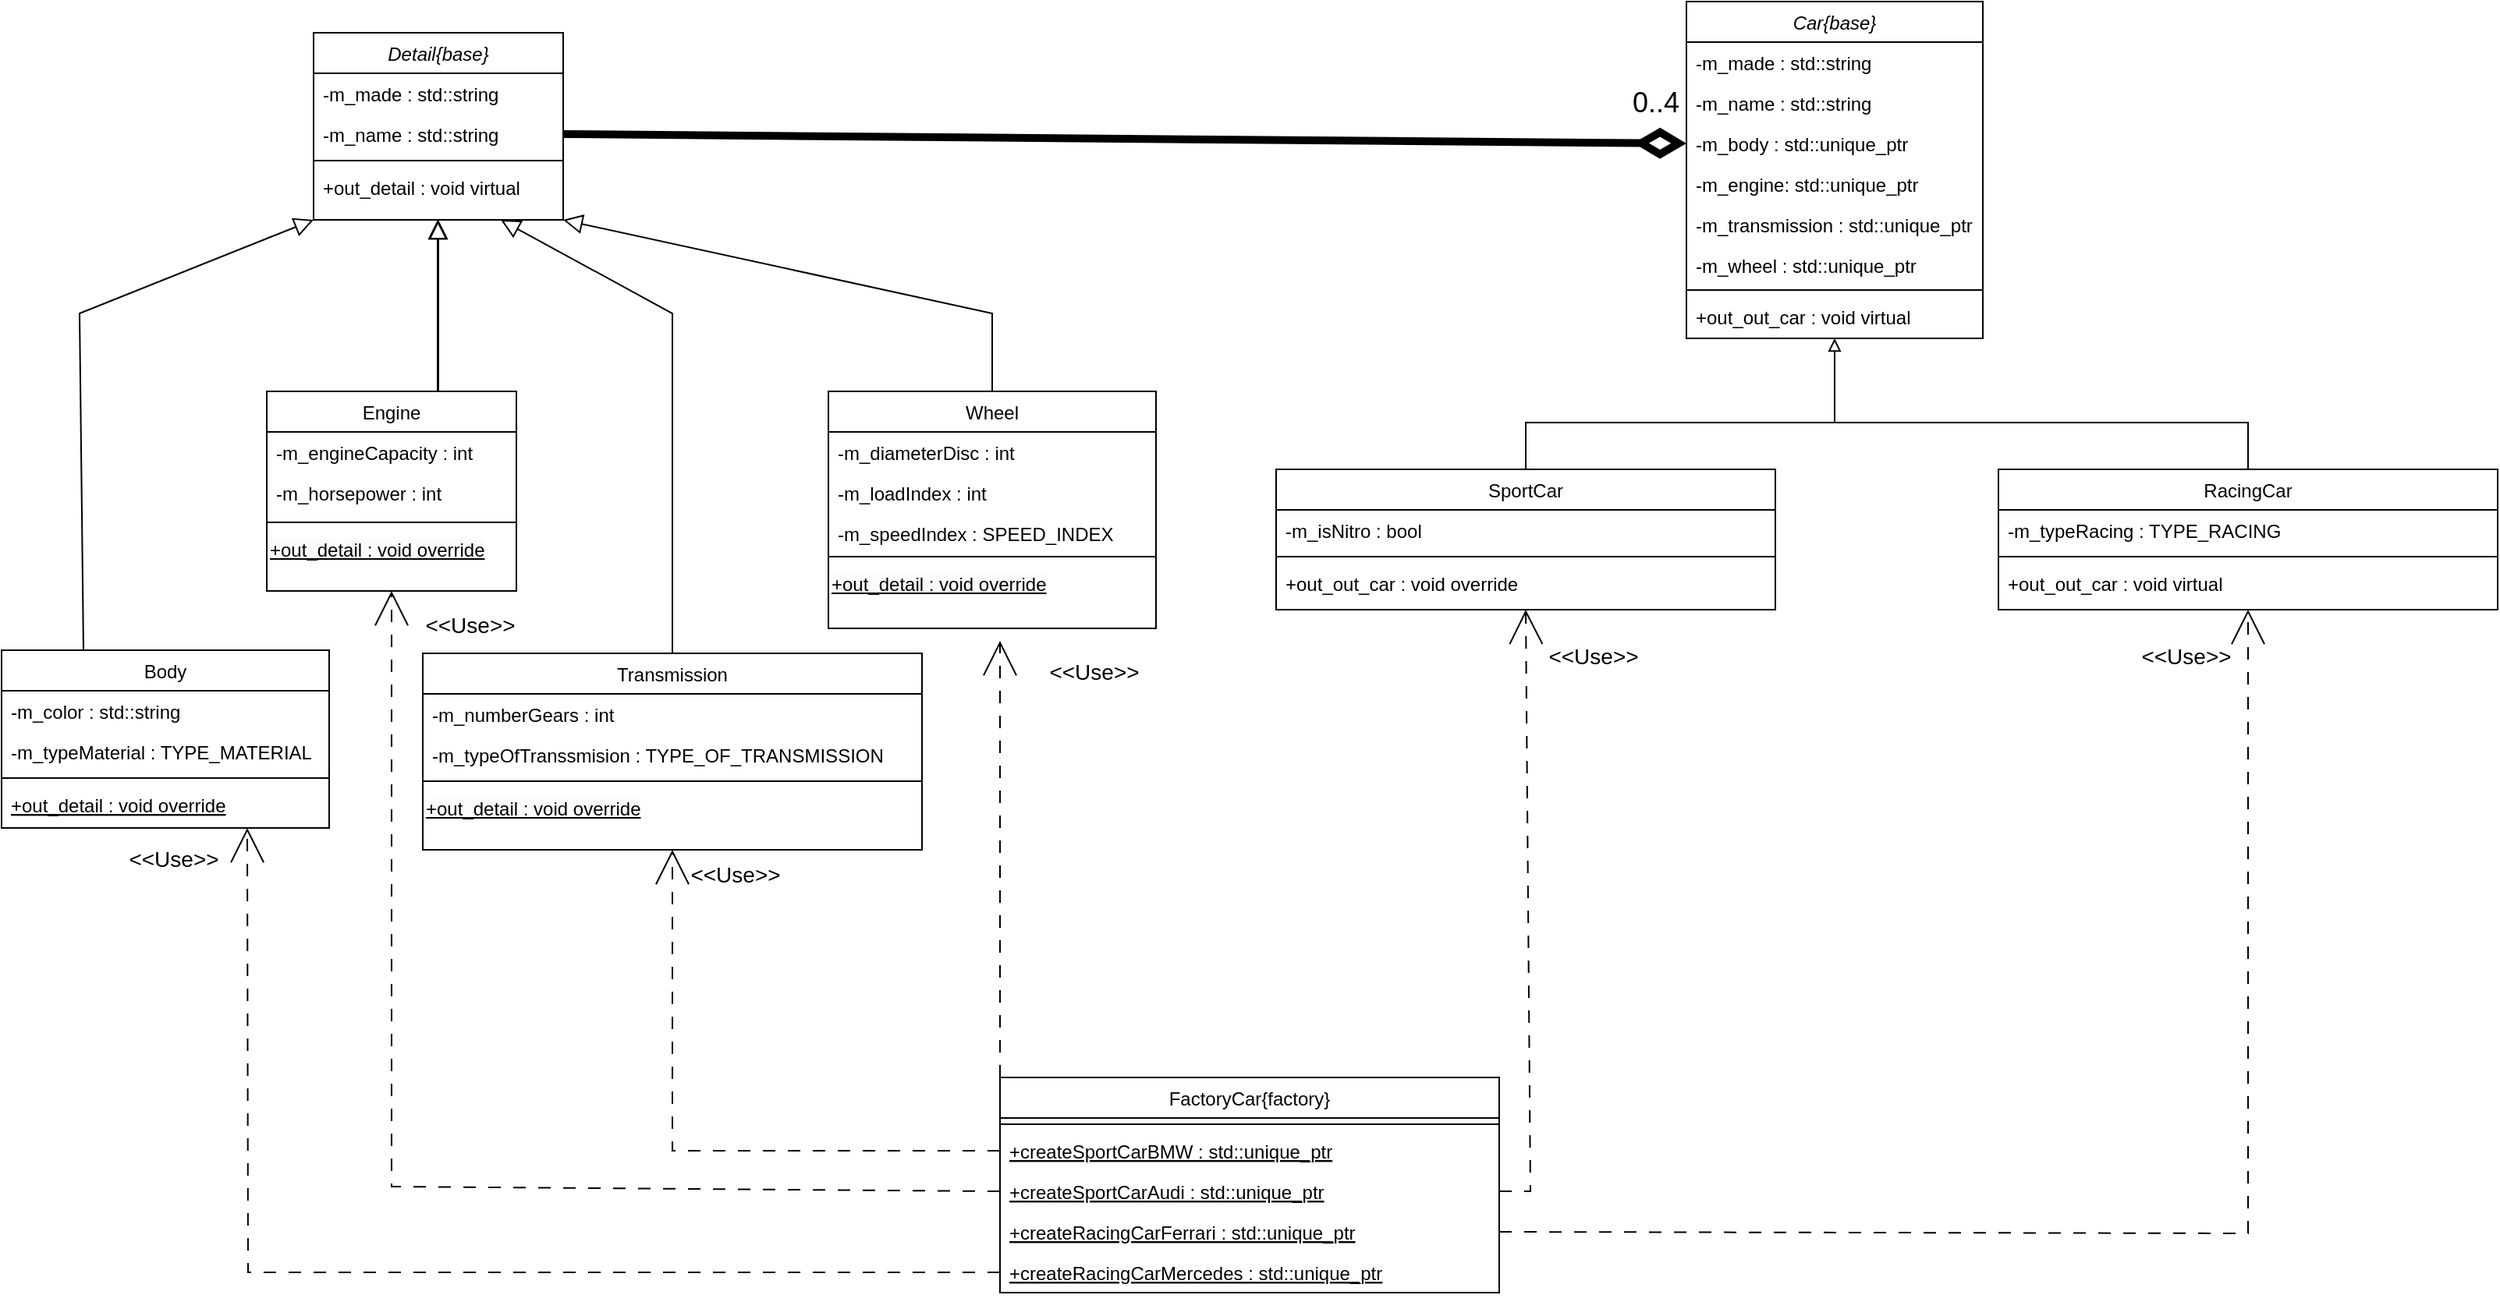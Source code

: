 <mxfile version="24.6.2" type="device">
  <diagram id="C5RBs43oDa-KdzZeNtuy" name="Page-1">
    <mxGraphModel dx="2074" dy="1123" grid="1" gridSize="10" guides="1" tooltips="1" connect="1" arrows="1" fold="1" page="1" pageScale="1" pageWidth="827" pageHeight="1169" math="0" shadow="0">
      <root>
        <mxCell id="WIyWlLk6GJQsqaUBKTNV-0" />
        <mxCell id="WIyWlLk6GJQsqaUBKTNV-1" parent="WIyWlLk6GJQsqaUBKTNV-0" />
        <mxCell id="zkfFHV4jXpPFQw0GAbJ--0" value="Detail{base}" style="swimlane;fontStyle=2;align=center;verticalAlign=top;childLayout=stackLayout;horizontal=1;startSize=26;horizontalStack=0;resizeParent=1;resizeLast=0;collapsible=1;marginBottom=0;rounded=0;shadow=0;strokeWidth=1;" parent="WIyWlLk6GJQsqaUBKTNV-1" vertex="1">
          <mxGeometry x="210" y="20" width="160" height="120" as="geometry">
            <mxRectangle x="230" y="140" width="160" height="26" as="alternateBounds" />
          </mxGeometry>
        </mxCell>
        <mxCell id="zkfFHV4jXpPFQw0GAbJ--1" value="-m_made : std::string   " style="text;align=left;verticalAlign=top;spacingLeft=4;spacingRight=4;overflow=hidden;rotatable=0;points=[[0,0.5],[1,0.5]];portConstraint=eastwest;" parent="zkfFHV4jXpPFQw0GAbJ--0" vertex="1">
          <mxGeometry y="26" width="160" height="26" as="geometry" />
        </mxCell>
        <mxCell id="zkfFHV4jXpPFQw0GAbJ--2" value="-m_name : std::string" style="text;align=left;verticalAlign=top;spacingLeft=4;spacingRight=4;overflow=hidden;rotatable=0;points=[[0,0.5],[1,0.5]];portConstraint=eastwest;rounded=0;shadow=0;html=0;" parent="zkfFHV4jXpPFQw0GAbJ--0" vertex="1">
          <mxGeometry y="52" width="160" height="26" as="geometry" />
        </mxCell>
        <mxCell id="zkfFHV4jXpPFQw0GAbJ--4" value="" style="line;html=1;strokeWidth=1;align=left;verticalAlign=middle;spacingTop=-1;spacingLeft=3;spacingRight=3;rotatable=0;labelPosition=right;points=[];portConstraint=eastwest;" parent="zkfFHV4jXpPFQw0GAbJ--0" vertex="1">
          <mxGeometry y="78" width="160" height="8" as="geometry" />
        </mxCell>
        <mxCell id="zkfFHV4jXpPFQw0GAbJ--5" value="+out_detail : void virtual" style="text;align=left;verticalAlign=top;spacingLeft=4;spacingRight=4;overflow=hidden;rotatable=0;points=[[0,0.5],[1,0.5]];portConstraint=eastwest;" parent="zkfFHV4jXpPFQw0GAbJ--0" vertex="1">
          <mxGeometry y="86" width="160" height="26" as="geometry" />
        </mxCell>
        <mxCell id="zkfFHV4jXpPFQw0GAbJ--6" value="Body" style="swimlane;fontStyle=0;align=center;verticalAlign=top;childLayout=stackLayout;horizontal=1;startSize=26;horizontalStack=0;resizeParent=1;resizeLast=0;collapsible=1;marginBottom=0;rounded=0;shadow=0;strokeWidth=1;" parent="WIyWlLk6GJQsqaUBKTNV-1" vertex="1">
          <mxGeometry x="10" y="416" width="210" height="114" as="geometry">
            <mxRectangle x="130" y="380" width="160" height="26" as="alternateBounds" />
          </mxGeometry>
        </mxCell>
        <mxCell id="zkfFHV4jXpPFQw0GAbJ--7" value="-m_color : std::string" style="text;align=left;verticalAlign=top;spacingLeft=4;spacingRight=4;overflow=hidden;rotatable=0;points=[[0,0.5],[1,0.5]];portConstraint=eastwest;" parent="zkfFHV4jXpPFQw0GAbJ--6" vertex="1">
          <mxGeometry y="26" width="210" height="26" as="geometry" />
        </mxCell>
        <mxCell id="zkfFHV4jXpPFQw0GAbJ--8" value="-m_typeMaterial : TYPE_MATERIAL" style="text;align=left;verticalAlign=top;spacingLeft=4;spacingRight=4;overflow=hidden;rotatable=0;points=[[0,0.5],[1,0.5]];portConstraint=eastwest;rounded=0;shadow=0;html=0;" parent="zkfFHV4jXpPFQw0GAbJ--6" vertex="1">
          <mxGeometry y="52" width="210" height="26" as="geometry" />
        </mxCell>
        <mxCell id="zkfFHV4jXpPFQw0GAbJ--9" value="" style="line;html=1;strokeWidth=1;align=left;verticalAlign=middle;spacingTop=-1;spacingLeft=3;spacingRight=3;rotatable=0;labelPosition=right;points=[];portConstraint=eastwest;" parent="zkfFHV4jXpPFQw0GAbJ--6" vertex="1">
          <mxGeometry y="78" width="210" height="8" as="geometry" />
        </mxCell>
        <mxCell id="zkfFHV4jXpPFQw0GAbJ--10" value="+out_detail : void override" style="text;align=left;verticalAlign=top;spacingLeft=4;spacingRight=4;overflow=hidden;rotatable=0;points=[[0,0.5],[1,0.5]];portConstraint=eastwest;fontStyle=4" parent="zkfFHV4jXpPFQw0GAbJ--6" vertex="1">
          <mxGeometry y="86" width="210" height="26" as="geometry" />
        </mxCell>
        <mxCell id="zkfFHV4jXpPFQw0GAbJ--13" value="Engine" style="swimlane;fontStyle=0;align=center;verticalAlign=top;childLayout=stackLayout;horizontal=1;startSize=26;horizontalStack=0;resizeParent=1;resizeLast=0;collapsible=1;marginBottom=0;rounded=0;shadow=0;strokeWidth=1;" parent="WIyWlLk6GJQsqaUBKTNV-1" vertex="1">
          <mxGeometry x="180" y="250" width="160" height="128" as="geometry">
            <mxRectangle x="340" y="380" width="170" height="26" as="alternateBounds" />
          </mxGeometry>
        </mxCell>
        <mxCell id="zkfFHV4jXpPFQw0GAbJ--14" value="-m_engineCapacity : int" style="text;align=left;verticalAlign=top;spacingLeft=4;spacingRight=4;overflow=hidden;rotatable=0;points=[[0,0.5],[1,0.5]];portConstraint=eastwest;" parent="zkfFHV4jXpPFQw0GAbJ--13" vertex="1">
          <mxGeometry y="26" width="160" height="26" as="geometry" />
        </mxCell>
        <mxCell id="qHjqU7d9DYPqVsmIMvo--12" value="-m_horsepower : int" style="text;align=left;verticalAlign=top;spacingLeft=4;spacingRight=4;overflow=hidden;rotatable=0;points=[[0,0.5],[1,0.5]];portConstraint=eastwest;" parent="zkfFHV4jXpPFQw0GAbJ--13" vertex="1">
          <mxGeometry y="52" width="160" height="28" as="geometry" />
        </mxCell>
        <mxCell id="zkfFHV4jXpPFQw0GAbJ--15" value="" style="line;html=1;strokeWidth=1;align=left;verticalAlign=middle;spacingTop=-1;spacingLeft=3;spacingRight=3;rotatable=0;labelPosition=right;points=[];portConstraint=eastwest;" parent="zkfFHV4jXpPFQw0GAbJ--13" vertex="1">
          <mxGeometry y="80" width="160" height="8" as="geometry" />
        </mxCell>
        <mxCell id="qHjqU7d9DYPqVsmIMvo--21" value="&lt;span style=&quot;color: rgb(0, 0, 0); font-family: Helvetica; font-size: 12px; font-style: normal; font-variant-ligatures: normal; font-variant-caps: normal; font-weight: 400; letter-spacing: normal; orphans: 2; text-align: left; text-indent: 0px; text-transform: none; widows: 2; word-spacing: 0px; -webkit-text-stroke-width: 0px; white-space: nowrap; background-color: rgb(251, 251, 251); text-decoration: underline; display: inline !important; float: none;&quot;&gt;+out_detail : void override&lt;/span&gt;" style="text;whiteSpace=wrap;html=1;" parent="zkfFHV4jXpPFQw0GAbJ--13" vertex="1">
          <mxGeometry y="88" width="160" height="40" as="geometry" />
        </mxCell>
        <mxCell id="zkfFHV4jXpPFQw0GAbJ--16" value="" style="endArrow=block;endSize=10;endFill=0;shadow=0;strokeWidth=1;rounded=0;curved=0;edgeStyle=elbowEdgeStyle;elbow=vertical;" parent="WIyWlLk6GJQsqaUBKTNV-1" source="zkfFHV4jXpPFQw0GAbJ--13" target="zkfFHV4jXpPFQw0GAbJ--0" edge="1">
          <mxGeometry width="160" relative="1" as="geometry">
            <mxPoint x="200" y="273" as="sourcePoint" />
            <mxPoint x="300" y="171" as="targetPoint" />
            <Array as="points">
              <mxPoint x="290" y="195" />
            </Array>
          </mxGeometry>
        </mxCell>
        <mxCell id="qHjqU7d9DYPqVsmIMvo--0" value="Transmission" style="swimlane;fontStyle=0;align=center;verticalAlign=top;childLayout=stackLayout;horizontal=1;startSize=26;horizontalStack=0;resizeParent=1;resizeLast=0;collapsible=1;marginBottom=0;rounded=0;shadow=0;strokeWidth=1;" parent="WIyWlLk6GJQsqaUBKTNV-1" vertex="1">
          <mxGeometry x="280" y="418" width="320" height="126" as="geometry">
            <mxRectangle x="340" y="380" width="170" height="26" as="alternateBounds" />
          </mxGeometry>
        </mxCell>
        <mxCell id="qHjqU7d9DYPqVsmIMvo--1" value="-m_numberGears : int" style="text;align=left;verticalAlign=top;spacingLeft=4;spacingRight=4;overflow=hidden;rotatable=0;points=[[0,0.5],[1,0.5]];portConstraint=eastwest;" parent="qHjqU7d9DYPqVsmIMvo--0" vertex="1">
          <mxGeometry y="26" width="320" height="26" as="geometry" />
        </mxCell>
        <mxCell id="qHjqU7d9DYPqVsmIMvo--19" value="-m_typeOfTranssmision : TYPE_OF_TRANSMISSION" style="text;align=left;verticalAlign=top;spacingLeft=4;spacingRight=4;overflow=hidden;rotatable=0;points=[[0,0.5],[1,0.5]];portConstraint=eastwest;" parent="qHjqU7d9DYPqVsmIMvo--0" vertex="1">
          <mxGeometry y="52" width="320" height="26" as="geometry" />
        </mxCell>
        <mxCell id="qHjqU7d9DYPqVsmIMvo--2" value="" style="line;html=1;strokeWidth=1;align=left;verticalAlign=middle;spacingTop=-1;spacingLeft=3;spacingRight=3;rotatable=0;labelPosition=right;points=[];portConstraint=eastwest;" parent="qHjqU7d9DYPqVsmIMvo--0" vertex="1">
          <mxGeometry y="78" width="320" height="8" as="geometry" />
        </mxCell>
        <mxCell id="qHjqU7d9DYPqVsmIMvo--20" value="&lt;span style=&quot;color: rgb(0, 0, 0); font-family: Helvetica; font-size: 12px; font-style: normal; font-variant-ligatures: normal; font-variant-caps: normal; font-weight: 400; letter-spacing: normal; orphans: 2; text-align: left; text-indent: 0px; text-transform: none; widows: 2; word-spacing: 0px; -webkit-text-stroke-width: 0px; white-space: nowrap; background-color: rgb(251, 251, 251); text-decoration: underline; display: inline !important; float: none;&quot;&gt;+out_detail : void override&lt;/span&gt;" style="text;whiteSpace=wrap;html=1;" parent="qHjqU7d9DYPqVsmIMvo--0" vertex="1">
          <mxGeometry y="86" width="320" height="40" as="geometry" />
        </mxCell>
        <mxCell id="qHjqU7d9DYPqVsmIMvo--3" value="Wheel" style="swimlane;fontStyle=0;align=center;verticalAlign=top;childLayout=stackLayout;horizontal=1;startSize=26;horizontalStack=0;resizeParent=1;resizeLast=0;collapsible=1;marginBottom=0;rounded=0;shadow=0;strokeWidth=1;" parent="WIyWlLk6GJQsqaUBKTNV-1" vertex="1">
          <mxGeometry x="540" y="250" width="210" height="152" as="geometry">
            <mxRectangle x="340" y="380" width="170" height="26" as="alternateBounds" />
          </mxGeometry>
        </mxCell>
        <mxCell id="qHjqU7d9DYPqVsmIMvo--4" value="-m_diameterDisc : int" style="text;align=left;verticalAlign=top;spacingLeft=4;spacingRight=4;overflow=hidden;rotatable=0;points=[[0,0.5],[1,0.5]];portConstraint=eastwest;" parent="qHjqU7d9DYPqVsmIMvo--3" vertex="1">
          <mxGeometry y="26" width="210" height="26" as="geometry" />
        </mxCell>
        <mxCell id="qHjqU7d9DYPqVsmIMvo--23" value="-m_loadIndex : int" style="text;align=left;verticalAlign=top;spacingLeft=4;spacingRight=4;overflow=hidden;rotatable=0;points=[[0,0.5],[1,0.5]];portConstraint=eastwest;" parent="qHjqU7d9DYPqVsmIMvo--3" vertex="1">
          <mxGeometry y="52" width="210" height="26" as="geometry" />
        </mxCell>
        <mxCell id="qHjqU7d9DYPqVsmIMvo--24" value="-m_speedIndex : SPEED_INDEX" style="text;align=left;verticalAlign=top;spacingLeft=4;spacingRight=4;overflow=hidden;rotatable=0;points=[[0,0.5],[1,0.5]];portConstraint=eastwest;" parent="qHjqU7d9DYPqVsmIMvo--3" vertex="1">
          <mxGeometry y="78" width="210" height="24" as="geometry" />
        </mxCell>
        <mxCell id="qHjqU7d9DYPqVsmIMvo--5" value="" style="line;html=1;strokeWidth=1;align=left;verticalAlign=middle;spacingTop=-1;spacingLeft=3;spacingRight=3;rotatable=0;labelPosition=right;points=[];portConstraint=eastwest;" parent="qHjqU7d9DYPqVsmIMvo--3" vertex="1">
          <mxGeometry y="102" width="210" height="8" as="geometry" />
        </mxCell>
        <mxCell id="qHjqU7d9DYPqVsmIMvo--22" value="&lt;span style=&quot;color: rgb(0, 0, 0); font-family: Helvetica; font-size: 12px; font-style: normal; font-variant-ligatures: normal; font-variant-caps: normal; font-weight: 400; letter-spacing: normal; orphans: 2; text-align: left; text-indent: 0px; text-transform: none; widows: 2; word-spacing: 0px; -webkit-text-stroke-width: 0px; white-space: nowrap; background-color: rgb(251, 251, 251); text-decoration: underline; display: inline !important; float: none;&quot;&gt;+out_detail : void override&lt;/span&gt;" style="text;whiteSpace=wrap;html=1;" parent="qHjqU7d9DYPqVsmIMvo--3" vertex="1">
          <mxGeometry y="110" width="210" height="40" as="geometry" />
        </mxCell>
        <mxCell id="qHjqU7d9DYPqVsmIMvo--6" value="" style="endArrow=block;endSize=10;endFill=0;shadow=0;strokeWidth=1;rounded=0;curved=0;edgeStyle=elbowEdgeStyle;elbow=vertical;" parent="WIyWlLk6GJQsqaUBKTNV-1" edge="1">
          <mxGeometry width="160" relative="1" as="geometry">
            <mxPoint x="289.5" y="250" as="sourcePoint" />
            <mxPoint x="289.5" y="140" as="targetPoint" />
            <Array as="points">
              <mxPoint x="289.5" y="195" />
            </Array>
          </mxGeometry>
        </mxCell>
        <mxCell id="qHjqU7d9DYPqVsmIMvo--9" value="" style="endArrow=block;html=1;rounded=0;exitX=0.5;exitY=0;exitDx=0;exitDy=0;entryX=0.75;entryY=1;entryDx=0;entryDy=0;endFill=0;endSize=10;" parent="WIyWlLk6GJQsqaUBKTNV-1" source="qHjqU7d9DYPqVsmIMvo--0" edge="1" target="zkfFHV4jXpPFQw0GAbJ--0">
          <mxGeometry width="50" height="50" relative="1" as="geometry">
            <mxPoint x="440" y="250" as="sourcePoint" />
            <mxPoint x="290" y="200" as="targetPoint" />
            <Array as="points">
              <mxPoint x="440" y="200" />
            </Array>
          </mxGeometry>
        </mxCell>
        <mxCell id="qHjqU7d9DYPqVsmIMvo--10" value="" style="endArrow=block;html=1;rounded=0;exitX=0.5;exitY=0;exitDx=0;exitDy=0;entryX=1;entryY=1;entryDx=0;entryDy=0;endFill=0;endSize=10;" parent="WIyWlLk6GJQsqaUBKTNV-1" source="qHjqU7d9DYPqVsmIMvo--3" edge="1" target="zkfFHV4jXpPFQw0GAbJ--0">
          <mxGeometry width="50" height="50" relative="1" as="geometry">
            <mxPoint x="340" y="450" as="sourcePoint" />
            <mxPoint x="440" y="200" as="targetPoint" />
            <Array as="points">
              <mxPoint x="645" y="200" />
            </Array>
          </mxGeometry>
        </mxCell>
        <mxCell id="qHjqU7d9DYPqVsmIMvo--11" value="" style="endArrow=none;html=1;rounded=0;entryX=0.25;entryY=0;entryDx=0;entryDy=0;exitX=0;exitY=1;exitDx=0;exitDy=0;startArrow=block;startFill=0;startSize=10;" parent="WIyWlLk6GJQsqaUBKTNV-1" target="zkfFHV4jXpPFQw0GAbJ--6" edge="1" source="zkfFHV4jXpPFQw0GAbJ--0">
          <mxGeometry width="50" height="50" relative="1" as="geometry">
            <mxPoint x="290" y="200" as="sourcePoint" />
            <mxPoint x="390" y="400" as="targetPoint" />
            <Array as="points">
              <mxPoint x="60" y="200" />
            </Array>
          </mxGeometry>
        </mxCell>
        <mxCell id="qHjqU7d9DYPqVsmIMvo--25" value="Car{base}" style="swimlane;fontStyle=2;align=center;verticalAlign=top;childLayout=stackLayout;horizontal=1;startSize=26;horizontalStack=0;resizeParent=1;resizeLast=0;collapsible=1;marginBottom=0;rounded=0;shadow=0;strokeWidth=1;" parent="WIyWlLk6GJQsqaUBKTNV-1" vertex="1">
          <mxGeometry x="1090" width="190" height="216" as="geometry">
            <mxRectangle x="230" y="140" width="160" height="26" as="alternateBounds" />
          </mxGeometry>
        </mxCell>
        <mxCell id="qHjqU7d9DYPqVsmIMvo--26" value="-m_made : std::string   " style="text;align=left;verticalAlign=top;spacingLeft=4;spacingRight=4;overflow=hidden;rotatable=0;points=[[0,0.5],[1,0.5]];portConstraint=eastwest;" parent="qHjqU7d9DYPqVsmIMvo--25" vertex="1">
          <mxGeometry y="26" width="190" height="26" as="geometry" />
        </mxCell>
        <mxCell id="qHjqU7d9DYPqVsmIMvo--27" value="-m_name : std::string" style="text;align=left;verticalAlign=top;spacingLeft=4;spacingRight=4;overflow=hidden;rotatable=0;points=[[0,0.5],[1,0.5]];portConstraint=eastwest;rounded=0;shadow=0;html=0;" parent="qHjqU7d9DYPqVsmIMvo--25" vertex="1">
          <mxGeometry y="52" width="190" height="26" as="geometry" />
        </mxCell>
        <mxCell id="qHjqU7d9DYPqVsmIMvo--30" value="-m_body : std::unique_ptr" style="text;align=left;verticalAlign=top;spacingLeft=4;spacingRight=4;overflow=hidden;rotatable=0;points=[[0,0.5],[1,0.5]];portConstraint=eastwest;rounded=0;shadow=0;html=0;" parent="qHjqU7d9DYPqVsmIMvo--25" vertex="1">
          <mxGeometry y="78" width="190" height="26" as="geometry" />
        </mxCell>
        <mxCell id="qHjqU7d9DYPqVsmIMvo--31" value="-m_engine: std::unique_ptr" style="text;align=left;verticalAlign=top;spacingLeft=4;spacingRight=4;overflow=hidden;rotatable=0;points=[[0,0.5],[1,0.5]];portConstraint=eastwest;rounded=0;shadow=0;html=0;" parent="qHjqU7d9DYPqVsmIMvo--25" vertex="1">
          <mxGeometry y="104" width="190" height="26" as="geometry" />
        </mxCell>
        <mxCell id="qHjqU7d9DYPqVsmIMvo--32" value="-m_transmission : std::unique_ptr" style="text;align=left;verticalAlign=top;spacingLeft=4;spacingRight=4;overflow=hidden;rotatable=0;points=[[0,0.5],[1,0.5]];portConstraint=eastwest;rounded=0;shadow=0;html=0;" parent="qHjqU7d9DYPqVsmIMvo--25" vertex="1">
          <mxGeometry y="130" width="190" height="26" as="geometry" />
        </mxCell>
        <mxCell id="qHjqU7d9DYPqVsmIMvo--33" value="-m_wheel : std::unique_ptr" style="text;align=left;verticalAlign=top;spacingLeft=4;spacingRight=4;overflow=hidden;rotatable=0;points=[[0,0.5],[1,0.5]];portConstraint=eastwest;rounded=0;shadow=0;html=0;" parent="qHjqU7d9DYPqVsmIMvo--25" vertex="1">
          <mxGeometry y="156" width="190" height="25" as="geometry" />
        </mxCell>
        <mxCell id="qHjqU7d9DYPqVsmIMvo--28" value="" style="line;html=1;strokeWidth=1;align=left;verticalAlign=middle;spacingTop=-1;spacingLeft=3;spacingRight=3;rotatable=0;labelPosition=right;points=[];portConstraint=eastwest;" parent="qHjqU7d9DYPqVsmIMvo--25" vertex="1">
          <mxGeometry y="181" width="190" height="8" as="geometry" />
        </mxCell>
        <mxCell id="qHjqU7d9DYPqVsmIMvo--29" value="+out_out_car : void virtual" style="text;align=left;verticalAlign=top;spacingLeft=4;spacingRight=4;overflow=hidden;rotatable=0;points=[[0,0.5],[1,0.5]];portConstraint=eastwest;" parent="qHjqU7d9DYPqVsmIMvo--25" vertex="1">
          <mxGeometry y="189" width="190" height="26" as="geometry" />
        </mxCell>
        <mxCell id="qHjqU7d9DYPqVsmIMvo--34" value="SportCar" style="swimlane;fontStyle=0;align=center;verticalAlign=top;childLayout=stackLayout;horizontal=1;startSize=26;horizontalStack=0;resizeParent=1;resizeLast=0;collapsible=1;marginBottom=0;rounded=0;shadow=0;strokeWidth=1;" parent="WIyWlLk6GJQsqaUBKTNV-1" vertex="1">
          <mxGeometry x="827" y="300" width="320" height="90" as="geometry">
            <mxRectangle x="340" y="380" width="170" height="26" as="alternateBounds" />
          </mxGeometry>
        </mxCell>
        <mxCell id="qHjqU7d9DYPqVsmIMvo--35" value="-m_isNitro : bool" style="text;align=left;verticalAlign=top;spacingLeft=4;spacingRight=4;overflow=hidden;rotatable=0;points=[[0,0.5],[1,0.5]];portConstraint=eastwest;" parent="qHjqU7d9DYPqVsmIMvo--34" vertex="1">
          <mxGeometry y="26" width="320" height="26" as="geometry" />
        </mxCell>
        <mxCell id="qHjqU7d9DYPqVsmIMvo--37" value="" style="line;html=1;strokeWidth=1;align=left;verticalAlign=middle;spacingTop=-1;spacingLeft=3;spacingRight=3;rotatable=0;labelPosition=right;points=[];portConstraint=eastwest;" parent="qHjqU7d9DYPqVsmIMvo--34" vertex="1">
          <mxGeometry y="52" width="320" height="8" as="geometry" />
        </mxCell>
        <mxCell id="qHjqU7d9DYPqVsmIMvo--46" value="+out_out_car : void override" style="text;align=left;verticalAlign=top;spacingLeft=4;spacingRight=4;overflow=hidden;rotatable=0;points=[[0,0.5],[1,0.5]];portConstraint=eastwest;" parent="qHjqU7d9DYPqVsmIMvo--34" vertex="1">
          <mxGeometry y="60" width="320" height="26" as="geometry" />
        </mxCell>
        <mxCell id="qHjqU7d9DYPqVsmIMvo--39" value="RacingCar" style="swimlane;fontStyle=0;align=center;verticalAlign=top;childLayout=stackLayout;horizontal=1;startSize=26;horizontalStack=0;resizeParent=1;resizeLast=0;collapsible=1;marginBottom=0;rounded=0;shadow=0;strokeWidth=1;" parent="WIyWlLk6GJQsqaUBKTNV-1" vertex="1">
          <mxGeometry x="1290" y="300" width="320" height="90" as="geometry">
            <mxRectangle x="340" y="380" width="170" height="26" as="alternateBounds" />
          </mxGeometry>
        </mxCell>
        <mxCell id="qHjqU7d9DYPqVsmIMvo--40" value="-m_typeRacing : TYPE_RACING" style="text;align=left;verticalAlign=top;spacingLeft=4;spacingRight=4;overflow=hidden;rotatable=0;points=[[0,0.5],[1,0.5]];portConstraint=eastwest;" parent="qHjqU7d9DYPqVsmIMvo--39" vertex="1">
          <mxGeometry y="26" width="320" height="26" as="geometry" />
        </mxCell>
        <mxCell id="qHjqU7d9DYPqVsmIMvo--42" value="" style="line;html=1;strokeWidth=1;align=left;verticalAlign=middle;spacingTop=-1;spacingLeft=3;spacingRight=3;rotatable=0;labelPosition=right;points=[];portConstraint=eastwest;" parent="qHjqU7d9DYPqVsmIMvo--39" vertex="1">
          <mxGeometry y="52" width="320" height="8" as="geometry" />
        </mxCell>
        <mxCell id="qHjqU7d9DYPqVsmIMvo--47" value="+out_out_car : void virtual" style="text;align=left;verticalAlign=top;spacingLeft=4;spacingRight=4;overflow=hidden;rotatable=0;points=[[0,0.5],[1,0.5]];portConstraint=eastwest;" parent="qHjqU7d9DYPqVsmIMvo--39" vertex="1">
          <mxGeometry y="60" width="320" height="26" as="geometry" />
        </mxCell>
        <mxCell id="qHjqU7d9DYPqVsmIMvo--48" value="FactoryCar{factory}" style="swimlane;fontStyle=0;align=center;verticalAlign=top;childLayout=stackLayout;horizontal=1;startSize=26;horizontalStack=0;resizeParent=1;resizeLast=0;collapsible=1;marginBottom=0;rounded=0;shadow=0;strokeWidth=1;" parent="WIyWlLk6GJQsqaUBKTNV-1" vertex="1">
          <mxGeometry x="650" y="690" width="320" height="138" as="geometry">
            <mxRectangle x="340" y="380" width="170" height="26" as="alternateBounds" />
          </mxGeometry>
        </mxCell>
        <mxCell id="qHjqU7d9DYPqVsmIMvo--50" value="" style="line;html=1;strokeWidth=1;align=left;verticalAlign=middle;spacingTop=-1;spacingLeft=3;spacingRight=3;rotatable=0;labelPosition=right;points=[];portConstraint=eastwest;" parent="qHjqU7d9DYPqVsmIMvo--48" vertex="1">
          <mxGeometry y="26" width="320" height="8" as="geometry" />
        </mxCell>
        <mxCell id="qHjqU7d9DYPqVsmIMvo--51" value="+createSportCarBMW : std::unique_ptr" style="text;align=left;verticalAlign=top;spacingLeft=4;spacingRight=4;overflow=hidden;rotatable=0;points=[[0,0.5],[1,0.5]];portConstraint=eastwest;fontStyle=4" parent="qHjqU7d9DYPqVsmIMvo--48" vertex="1">
          <mxGeometry y="34" width="320" height="26" as="geometry" />
        </mxCell>
        <mxCell id="qHjqU7d9DYPqVsmIMvo--54" value="+createSportCarAudi : std::unique_ptr" style="text;align=left;verticalAlign=top;spacingLeft=4;spacingRight=4;overflow=hidden;rotatable=0;points=[[0,0.5],[1,0.5]];portConstraint=eastwest;fontStyle=4" parent="qHjqU7d9DYPqVsmIMvo--48" vertex="1">
          <mxGeometry y="60" width="320" height="26" as="geometry" />
        </mxCell>
        <mxCell id="qHjqU7d9DYPqVsmIMvo--53" value="+createRacingCarFerrari : std::unique_ptr" style="text;align=left;verticalAlign=top;spacingLeft=4;spacingRight=4;overflow=hidden;rotatable=0;points=[[0,0.5],[1,0.5]];portConstraint=eastwest;fontStyle=4" parent="qHjqU7d9DYPqVsmIMvo--48" vertex="1">
          <mxGeometry y="86" width="320" height="26" as="geometry" />
        </mxCell>
        <mxCell id="qHjqU7d9DYPqVsmIMvo--52" value="+createRacingCarMercedes : std::unique_ptr" style="text;align=left;verticalAlign=top;spacingLeft=4;spacingRight=4;overflow=hidden;rotatable=0;points=[[0,0.5],[1,0.5]];portConstraint=eastwest;fontStyle=4" parent="qHjqU7d9DYPqVsmIMvo--48" vertex="1">
          <mxGeometry y="112" width="320" height="26" as="geometry" />
        </mxCell>
        <mxCell id="qHjqU7d9DYPqVsmIMvo--55" value="" style="endArrow=block;html=1;rounded=0;exitX=0.5;exitY=0;exitDx=0;exitDy=0;entryX=0.5;entryY=1;entryDx=0;entryDy=0;endFill=0;" parent="WIyWlLk6GJQsqaUBKTNV-1" source="qHjqU7d9DYPqVsmIMvo--34" target="qHjqU7d9DYPqVsmIMvo--25" edge="1">
          <mxGeometry width="50" height="50" relative="1" as="geometry">
            <mxPoint x="500" y="380" as="sourcePoint" />
            <mxPoint x="550" y="330" as="targetPoint" />
            <Array as="points">
              <mxPoint x="987" y="270" />
              <mxPoint x="1185" y="270" />
            </Array>
          </mxGeometry>
        </mxCell>
        <mxCell id="qHjqU7d9DYPqVsmIMvo--56" value="" style="endArrow=none;html=1;rounded=0;exitX=0.5;exitY=0;exitDx=0;exitDy=0;" parent="WIyWlLk6GJQsqaUBKTNV-1" source="qHjqU7d9DYPqVsmIMvo--39" edge="1">
          <mxGeometry width="50" height="50" relative="1" as="geometry">
            <mxPoint x="500" y="380" as="sourcePoint" />
            <mxPoint x="1180" y="270" as="targetPoint" />
            <Array as="points">
              <mxPoint x="1450" y="270" />
            </Array>
          </mxGeometry>
        </mxCell>
        <mxCell id="qHjqU7d9DYPqVsmIMvo--57" value="" style="endArrow=diamondThin;html=1;rounded=0;exitX=1;exitY=0.5;exitDx=0;exitDy=0;entryX=0;entryY=0.5;entryDx=0;entryDy=0;endFill=0;strokeWidth=5;endSize=19;" parent="WIyWlLk6GJQsqaUBKTNV-1" source="zkfFHV4jXpPFQw0GAbJ--2" target="qHjqU7d9DYPqVsmIMvo--30" edge="1">
          <mxGeometry width="50" height="50" relative="1" as="geometry">
            <mxPoint x="500" y="520" as="sourcePoint" />
            <mxPoint x="550" y="470" as="targetPoint" />
          </mxGeometry>
        </mxCell>
        <mxCell id="qHjqU7d9DYPqVsmIMvo--58" value="&lt;font style=&quot;font-size: 18px;&quot;&gt;0..4&lt;/font&gt;" style="edgeLabel;html=1;align=center;verticalAlign=middle;resizable=0;points=[];" parent="qHjqU7d9DYPqVsmIMvo--57" vertex="1" connectable="0">
          <mxGeometry relative="1" as="geometry">
            <mxPoint x="340" y="-23" as="offset" />
          </mxGeometry>
        </mxCell>
        <mxCell id="qHjqU7d9DYPqVsmIMvo--60" value="" style="endArrow=open;html=1;rounded=0;entryX=0.5;entryY=1;entryDx=0;entryDy=0;dashed=1;dashPattern=8 8;endSize=20;endFill=0;exitX=0;exitY=0.5;exitDx=0;exitDy=0;" parent="WIyWlLk6GJQsqaUBKTNV-1" target="qHjqU7d9DYPqVsmIMvo--21" edge="1" source="qHjqU7d9DYPqVsmIMvo--54">
          <mxGeometry width="50" height="50" relative="1" as="geometry">
            <mxPoint x="260" y="650" as="sourcePoint" />
            <mxPoint x="550" y="470" as="targetPoint" />
            <Array as="points">
              <mxPoint x="260" y="760" />
            </Array>
          </mxGeometry>
        </mxCell>
        <mxCell id="xEZ-mkmPuf8LAg71-j2t-3" value="&lt;font style=&quot;font-size: 14px;&quot;&gt;&amp;lt;&amp;lt;Use&amp;gt;&amp;gt;&lt;/font&gt;" style="edgeLabel;html=1;align=center;verticalAlign=middle;resizable=0;points=[];" vertex="1" connectable="0" parent="qHjqU7d9DYPqVsmIMvo--60">
          <mxGeometry x="0.174" y="-1" relative="1" as="geometry">
            <mxPoint x="49" y="-297" as="offset" />
          </mxGeometry>
        </mxCell>
        <mxCell id="qHjqU7d9DYPqVsmIMvo--61" value="&lt;span style=&quot;color: rgb(0, 0, 0); font-family: Helvetica; font-style: normal; font-variant-ligatures: normal; font-variant-caps: normal; font-weight: 400; letter-spacing: normal; orphans: 2; text-align: center; text-indent: 0px; text-transform: none; widows: 2; word-spacing: 0px; -webkit-text-stroke-width: 0px; white-space: nowrap; background-color: rgb(255, 255, 255); text-decoration-thickness: initial; text-decoration-style: initial; text-decoration-color: initial; float: none; display: inline !important;&quot;&gt;&lt;font style=&quot;font-size: 14px;&quot;&gt;&amp;lt;&amp;lt;Use&amp;gt;&amp;gt;&lt;/font&gt;&lt;/span&gt;" style="endArrow=open;html=1;rounded=0;entryX=0.5;entryY=1;entryDx=0;entryDy=0;endSize=20;dashed=1;dashPattern=8 8;endFill=0;exitX=0;exitY=0.5;exitDx=0;exitDy=0;" parent="WIyWlLk6GJQsqaUBKTNV-1" target="qHjqU7d9DYPqVsmIMvo--20" edge="1" source="qHjqU7d9DYPqVsmIMvo--51">
          <mxGeometry x="0.921" y="-40" width="50" height="50" relative="1" as="geometry">
            <mxPoint x="440" y="650" as="sourcePoint" />
            <mxPoint x="550" y="470" as="targetPoint" />
            <Array as="points">
              <mxPoint x="440" y="737" />
            </Array>
            <mxPoint as="offset" />
          </mxGeometry>
        </mxCell>
        <mxCell id="qHjqU7d9DYPqVsmIMvo--62" value="" style="endArrow=open;html=1;rounded=0;dashed=1;dashPattern=8 8;endSize=20;endFill=0;exitX=0;exitY=0;exitDx=0;exitDy=0;" parent="WIyWlLk6GJQsqaUBKTNV-1" edge="1" source="qHjqU7d9DYPqVsmIMvo--48">
          <mxGeometry width="50" height="50" relative="1" as="geometry">
            <mxPoint x="645" y="650" as="sourcePoint" />
            <mxPoint x="650" y="410" as="targetPoint" />
          </mxGeometry>
        </mxCell>
        <mxCell id="xEZ-mkmPuf8LAg71-j2t-2" value="&lt;font style=&quot;font-size: 14px;&quot;&gt;&amp;lt;&amp;lt;Use&amp;gt;&amp;gt;&lt;/font&gt;" style="edgeLabel;html=1;align=center;verticalAlign=middle;resizable=0;points=[];" vertex="1" connectable="0" parent="qHjqU7d9DYPqVsmIMvo--62">
          <mxGeometry x="0.229" y="1" relative="1" as="geometry">
            <mxPoint x="61" y="-88" as="offset" />
          </mxGeometry>
        </mxCell>
        <mxCell id="qHjqU7d9DYPqVsmIMvo--63" value="&lt;span style=&quot;color: rgb(0, 0, 0); font-family: Helvetica; font-style: normal; font-variant-ligatures: normal; font-variant-caps: normal; font-weight: 400; letter-spacing: normal; orphans: 2; text-align: center; text-indent: 0px; text-transform: none; widows: 2; word-spacing: 0px; -webkit-text-stroke-width: 0px; white-space: nowrap; background-color: rgb(255, 255, 255); text-decoration-thickness: initial; text-decoration-style: initial; text-decoration-color: initial; float: none; display: inline !important;&quot;&gt;&lt;font style=&quot;font-size: 14px;&quot;&gt;&amp;lt;&amp;lt;Use&amp;gt;&amp;gt;&lt;/font&gt;&lt;/span&gt;" style="endArrow=open;html=1;rounded=0;entryX=0.5;entryY=1;entryDx=0;entryDy=0;dashed=1;dashPattern=8 8;endSize=20;endFill=0;exitX=1;exitY=0.5;exitDx=0;exitDy=0;" parent="WIyWlLk6GJQsqaUBKTNV-1" target="qHjqU7d9DYPqVsmIMvo--39" edge="1" source="qHjqU7d9DYPqVsmIMvo--53">
          <mxGeometry x="0.932" y="40" width="50" height="50" relative="1" as="geometry">
            <mxPoint x="810" y="650" as="sourcePoint" />
            <mxPoint x="550" y="470" as="targetPoint" />
            <Array as="points">
              <mxPoint x="1450" y="790" />
            </Array>
            <mxPoint as="offset" />
          </mxGeometry>
        </mxCell>
        <mxCell id="qHjqU7d9DYPqVsmIMvo--64" value="&lt;font style=&quot;font-size: 14px;&quot;&gt;&amp;lt;&amp;lt;Use&amp;gt;&amp;gt;&lt;/font&gt;" style="endArrow=open;html=1;rounded=0;entryX=0.5;entryY=1;entryDx=0;entryDy=0;dashed=1;dashPattern=8 8;endFill=0;endSize=20;exitX=1;exitY=0.5;exitDx=0;exitDy=0;" parent="WIyWlLk6GJQsqaUBKTNV-1" target="qHjqU7d9DYPqVsmIMvo--34" edge="1" source="qHjqU7d9DYPqVsmIMvo--54">
          <mxGeometry x="0.846" y="-43" width="50" height="50" relative="1" as="geometry">
            <mxPoint x="987" y="650" as="sourcePoint" />
            <mxPoint x="550" y="470" as="targetPoint" />
            <Array as="points">
              <mxPoint x="990" y="763" />
            </Array>
            <mxPoint as="offset" />
          </mxGeometry>
        </mxCell>
        <mxCell id="xEZ-mkmPuf8LAg71-j2t-0" value="&lt;span style=&quot;color: rgb(0, 0, 0); font-family: Helvetica; font-style: normal; font-variant-ligatures: normal; font-variant-caps: normal; font-weight: 400; letter-spacing: normal; orphans: 2; text-align: center; text-indent: 0px; text-transform: none; widows: 2; word-spacing: 0px; -webkit-text-stroke-width: 0px; white-space: nowrap; background-color: rgb(255, 255, 255); text-decoration-thickness: initial; text-decoration-style: initial; text-decoration-color: initial; float: none; display: inline !important;&quot;&gt;&lt;font style=&quot;font-size: 14px;&quot;&gt;&amp;lt;&amp;lt;Use&amp;gt;&amp;gt;&lt;/font&gt;&lt;/span&gt;" style="endArrow=open;html=1;rounded=0;entryX=0.75;entryY=1;entryDx=0;entryDy=0;endSize=20;dashed=1;dashPattern=8 8;endFill=0;exitX=0;exitY=0.5;exitDx=0;exitDy=0;" edge="1" parent="WIyWlLk6GJQsqaUBKTNV-1" source="qHjqU7d9DYPqVsmIMvo--52" target="zkfFHV4jXpPFQw0GAbJ--6">
          <mxGeometry x="0.948" y="48" width="50" height="50" relative="1" as="geometry">
            <mxPoint x="450" y="660" as="sourcePoint" />
            <mxPoint x="450" y="554" as="targetPoint" />
            <Array as="points">
              <mxPoint x="168" y="815" />
            </Array>
            <mxPoint as="offset" />
          </mxGeometry>
        </mxCell>
      </root>
    </mxGraphModel>
  </diagram>
</mxfile>
